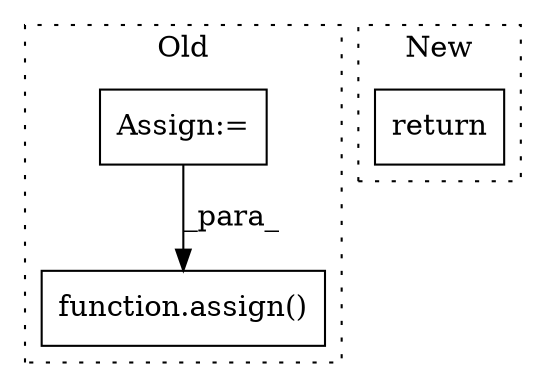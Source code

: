 digraph G {
subgraph cluster0 {
1 [label="function.assign()" a="75" s="3870,3910" l="7,1" shape="box"];
3 [label="Assign:=" a="68" s="3773" l="3" shape="box"];
label = "Old";
style="dotted";
}
subgraph cluster1 {
2 [label="return" a="93" s="4363" l="7" shape="box"];
label = "New";
style="dotted";
}
3 -> 1 [label="_para_"];
}